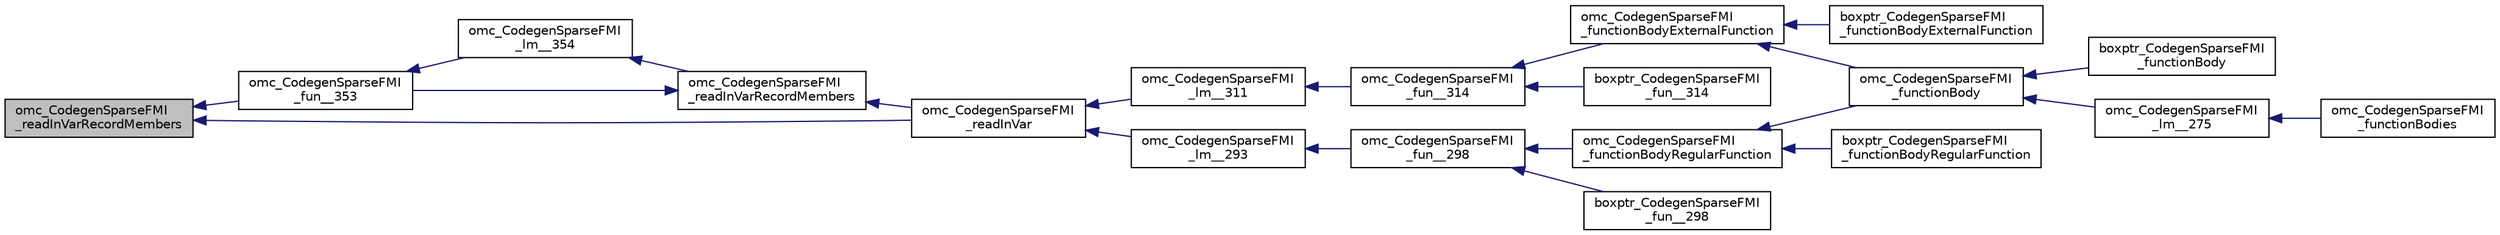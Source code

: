 digraph "omc_CodegenSparseFMI_readInVarRecordMembers"
{
  edge [fontname="Helvetica",fontsize="10",labelfontname="Helvetica",labelfontsize="10"];
  node [fontname="Helvetica",fontsize="10",shape=record];
  rankdir="LR";
  Node229512 [label="omc_CodegenSparseFMI\l_readInVarRecordMembers",height=0.2,width=0.4,color="black", fillcolor="grey75", style="filled", fontcolor="black"];
  Node229512 -> Node229513 [dir="back",color="midnightblue",fontsize="10",style="solid",fontname="Helvetica"];
  Node229513 [label="omc_CodegenSparseFMI\l_fun__353",height=0.2,width=0.4,color="black", fillcolor="white", style="filled",URL="$d1/d2e/_codegen_sparse_f_m_i_8c.html#a11edefad7f07e526c4e284bb317c181f"];
  Node229513 -> Node229514 [dir="back",color="midnightblue",fontsize="10",style="solid",fontname="Helvetica"];
  Node229514 [label="omc_CodegenSparseFMI\l_lm__354",height=0.2,width=0.4,color="black", fillcolor="white", style="filled",URL="$d1/d2e/_codegen_sparse_f_m_i_8c.html#a37d17e5ff3e5d6860b6e7a95766a579e"];
  Node229514 -> Node229515 [dir="back",color="midnightblue",fontsize="10",style="solid",fontname="Helvetica"];
  Node229515 [label="omc_CodegenSparseFMI\l_readInVarRecordMembers",height=0.2,width=0.4,color="black", fillcolor="white", style="filled",URL="$da/d88/_codegen_sparse_f_m_i_8h.html#a80e925c18fff1e68a176ab8125ced767"];
  Node229515 -> Node229513 [dir="back",color="midnightblue",fontsize="10",style="solid",fontname="Helvetica"];
  Node229515 -> Node229516 [dir="back",color="midnightblue",fontsize="10",style="solid",fontname="Helvetica"];
  Node229516 [label="omc_CodegenSparseFMI\l_readInVar",height=0.2,width=0.4,color="black", fillcolor="white", style="filled",URL="$da/d88/_codegen_sparse_f_m_i_8h.html#a3bc2b83986fde0d774890cf6fdb2db2f"];
  Node229516 -> Node229517 [dir="back",color="midnightblue",fontsize="10",style="solid",fontname="Helvetica"];
  Node229517 [label="omc_CodegenSparseFMI\l_lm__311",height=0.2,width=0.4,color="black", fillcolor="white", style="filled",URL="$d1/d2e/_codegen_sparse_f_m_i_8c.html#ad1bd0b28ba3c920928ec16842407b1ae"];
  Node229517 -> Node229518 [dir="back",color="midnightblue",fontsize="10",style="solid",fontname="Helvetica"];
  Node229518 [label="omc_CodegenSparseFMI\l_fun__314",height=0.2,width=0.4,color="black", fillcolor="white", style="filled",URL="$d1/d2e/_codegen_sparse_f_m_i_8c.html#ab3da01b90cd400ba15873e9d88e23060"];
  Node229518 -> Node229519 [dir="back",color="midnightblue",fontsize="10",style="solid",fontname="Helvetica"];
  Node229519 [label="omc_CodegenSparseFMI\l_functionBodyExternalFunction",height=0.2,width=0.4,color="black", fillcolor="white", style="filled",URL="$da/d88/_codegen_sparse_f_m_i_8h.html#a5e09b2cb18858511d73890a0bf42cb90"];
  Node229519 -> Node229520 [dir="back",color="midnightblue",fontsize="10",style="solid",fontname="Helvetica"];
  Node229520 [label="boxptr_CodegenSparseFMI\l_functionBodyExternalFunction",height=0.2,width=0.4,color="black", fillcolor="white", style="filled",URL="$da/d88/_codegen_sparse_f_m_i_8h.html#ab8402f23f28f71b20296d942781c5102"];
  Node229519 -> Node229521 [dir="back",color="midnightblue",fontsize="10",style="solid",fontname="Helvetica"];
  Node229521 [label="omc_CodegenSparseFMI\l_functionBody",height=0.2,width=0.4,color="black", fillcolor="white", style="filled",URL="$da/d88/_codegen_sparse_f_m_i_8h.html#a8326dd08d50f77b343a0b1e9fdee90d6"];
  Node229521 -> Node229522 [dir="back",color="midnightblue",fontsize="10",style="solid",fontname="Helvetica"];
  Node229522 [label="boxptr_CodegenSparseFMI\l_functionBody",height=0.2,width=0.4,color="black", fillcolor="white", style="filled",URL="$da/d88/_codegen_sparse_f_m_i_8h.html#a1450c37977ff46f0a318f1740d46b3a2"];
  Node229521 -> Node229523 [dir="back",color="midnightblue",fontsize="10",style="solid",fontname="Helvetica"];
  Node229523 [label="omc_CodegenSparseFMI\l_lm__275",height=0.2,width=0.4,color="black", fillcolor="white", style="filled",URL="$d1/d2e/_codegen_sparse_f_m_i_8c.html#afa6f1fb10983410b266344362bafabb7"];
  Node229523 -> Node229524 [dir="back",color="midnightblue",fontsize="10",style="solid",fontname="Helvetica"];
  Node229524 [label="omc_CodegenSparseFMI\l_functionBodies",height=0.2,width=0.4,color="black", fillcolor="white", style="filled",URL="$da/d88/_codegen_sparse_f_m_i_8h.html#ad5d463f801d993e3be31d7c8963771af"];
  Node229518 -> Node229525 [dir="back",color="midnightblue",fontsize="10",style="solid",fontname="Helvetica"];
  Node229525 [label="boxptr_CodegenSparseFMI\l_fun__314",height=0.2,width=0.4,color="black", fillcolor="white", style="filled",URL="$d1/d2e/_codegen_sparse_f_m_i_8c.html#aa8025e451a0f270f04a3115ec625e71f"];
  Node229516 -> Node229526 [dir="back",color="midnightblue",fontsize="10",style="solid",fontname="Helvetica"];
  Node229526 [label="omc_CodegenSparseFMI\l_lm__293",height=0.2,width=0.4,color="black", fillcolor="white", style="filled",URL="$d1/d2e/_codegen_sparse_f_m_i_8c.html#a904a5aa8299b608a2733f55c3a009a40"];
  Node229526 -> Node229527 [dir="back",color="midnightblue",fontsize="10",style="solid",fontname="Helvetica"];
  Node229527 [label="omc_CodegenSparseFMI\l_fun__298",height=0.2,width=0.4,color="black", fillcolor="white", style="filled",URL="$d1/d2e/_codegen_sparse_f_m_i_8c.html#a48b420fff3e7d1fdd391be294343d424"];
  Node229527 -> Node229528 [dir="back",color="midnightblue",fontsize="10",style="solid",fontname="Helvetica"];
  Node229528 [label="omc_CodegenSparseFMI\l_functionBodyRegularFunction",height=0.2,width=0.4,color="black", fillcolor="white", style="filled",URL="$da/d88/_codegen_sparse_f_m_i_8h.html#a35f588d60d8560ad7c541738fc9bc5d0"];
  Node229528 -> Node229529 [dir="back",color="midnightblue",fontsize="10",style="solid",fontname="Helvetica"];
  Node229529 [label="boxptr_CodegenSparseFMI\l_functionBodyRegularFunction",height=0.2,width=0.4,color="black", fillcolor="white", style="filled",URL="$da/d88/_codegen_sparse_f_m_i_8h.html#ad0cd59d6ca1bf8ab02b015f235daadf1"];
  Node229528 -> Node229521 [dir="back",color="midnightblue",fontsize="10",style="solid",fontname="Helvetica"];
  Node229527 -> Node229530 [dir="back",color="midnightblue",fontsize="10",style="solid",fontname="Helvetica"];
  Node229530 [label="boxptr_CodegenSparseFMI\l_fun__298",height=0.2,width=0.4,color="black", fillcolor="white", style="filled",URL="$d1/d2e/_codegen_sparse_f_m_i_8c.html#afd0df6544c43d0918387429daedd9e22"];
  Node229512 -> Node229516 [dir="back",color="midnightblue",fontsize="10",style="solid",fontname="Helvetica"];
}

